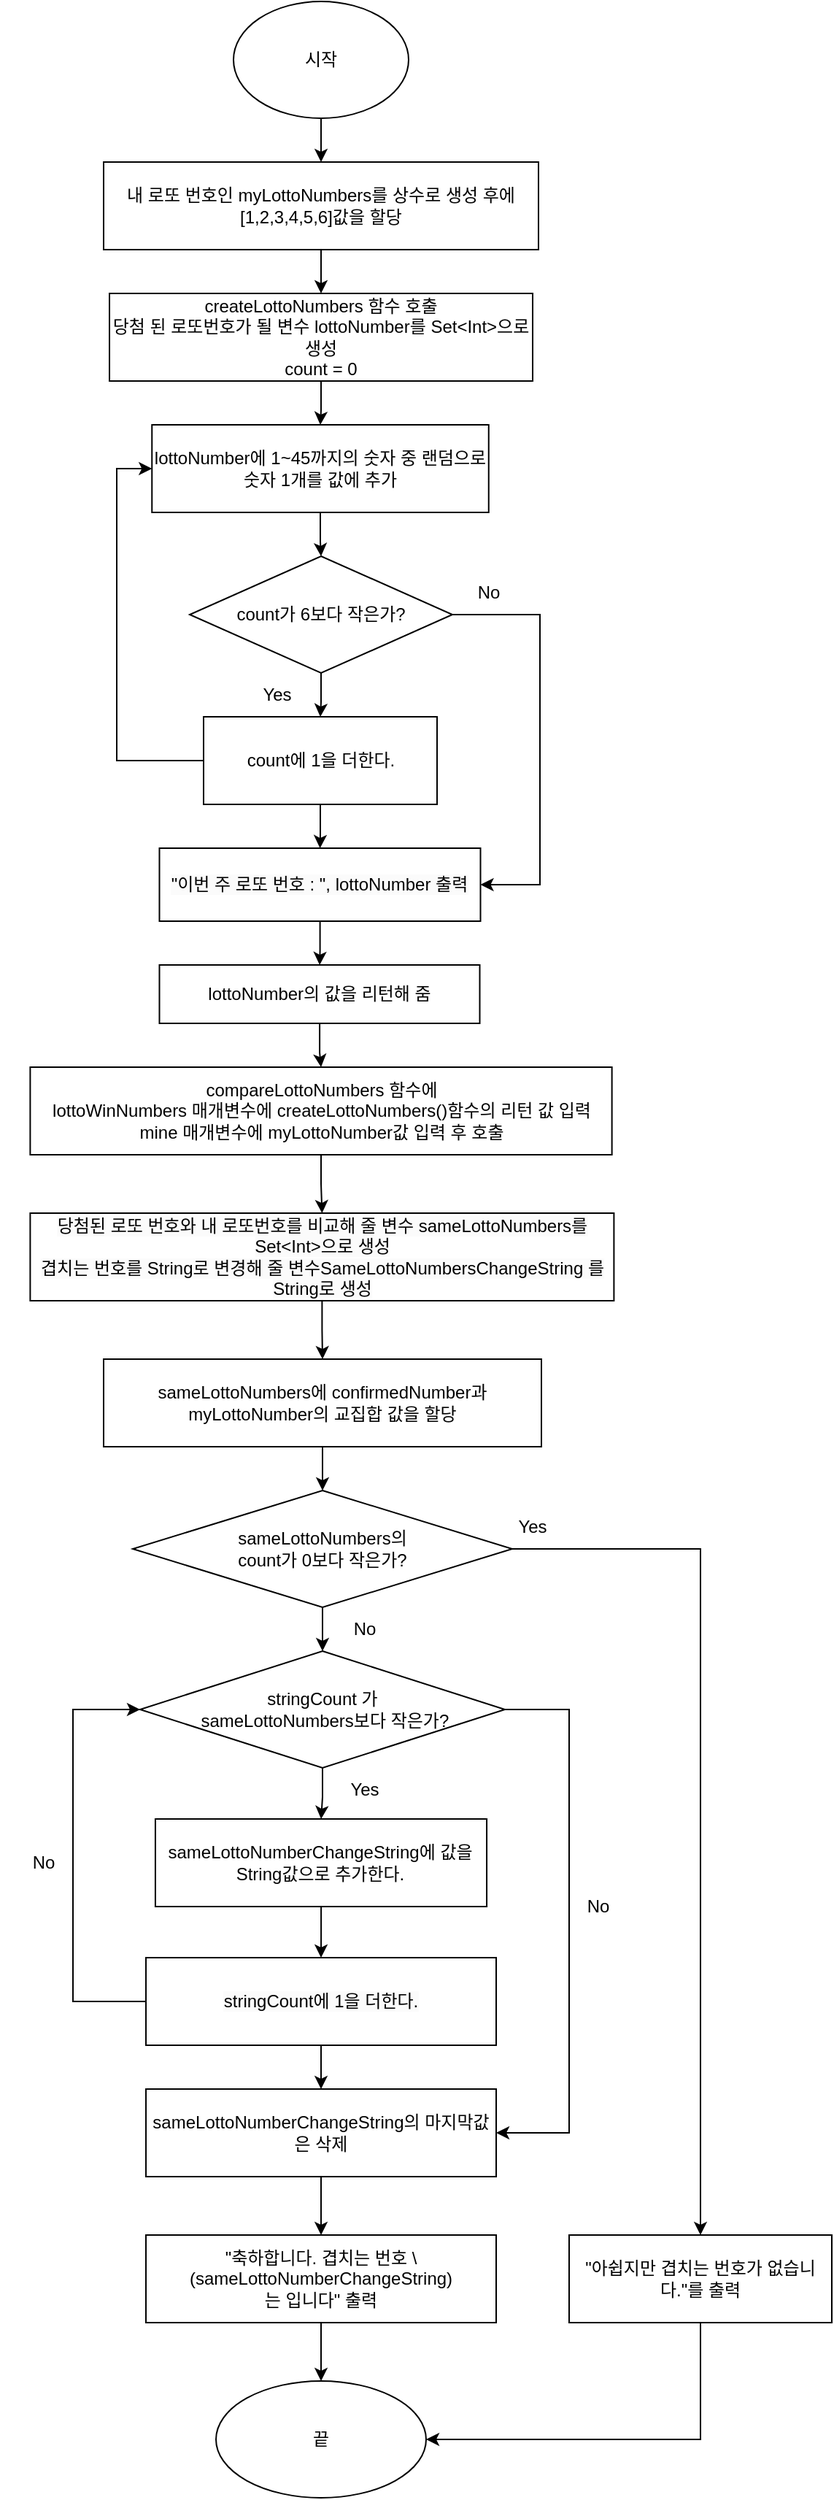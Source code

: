 <mxfile version="20.8.16" type="device"><diagram id="C5RBs43oDa-KdzZeNtuy" name="Page-1"><mxGraphModel dx="584" dy="665" grid="1" gridSize="10" guides="1" tooltips="1" connect="1" arrows="1" fold="1" page="1" pageScale="1" pageWidth="827" pageHeight="1169" math="0" shadow="0"><root><mxCell id="WIyWlLk6GJQsqaUBKTNV-0"/><mxCell id="WIyWlLk6GJQsqaUBKTNV-1" parent="WIyWlLk6GJQsqaUBKTNV-0"/><mxCell id="v951w9ajwlAHDqXELq3I-17" value="" style="edgeStyle=orthogonalEdgeStyle;rounded=0;orthogonalLoop=1;jettySize=auto;html=1;" parent="WIyWlLk6GJQsqaUBKTNV-1" source="3zpXG0Cg00qkaCqmDsO5-0" target="3zpXG0Cg00qkaCqmDsO5-3" edge="1"><mxGeometry relative="1" as="geometry"/></mxCell><mxCell id="3zpXG0Cg00qkaCqmDsO5-0" value="시작" style="ellipse;whiteSpace=wrap;html=1;" parent="WIyWlLk6GJQsqaUBKTNV-1" vertex="1"><mxGeometry x="340" y="20" width="120" height="80" as="geometry"/></mxCell><mxCell id="v951w9ajwlAHDqXELq3I-16" value="" style="edgeStyle=orthogonalEdgeStyle;rounded=0;orthogonalLoop=1;jettySize=auto;html=1;" parent="WIyWlLk6GJQsqaUBKTNV-1" source="3zpXG0Cg00qkaCqmDsO5-3" target="3zpXG0Cg00qkaCqmDsO5-19" edge="1"><mxGeometry relative="1" as="geometry"/></mxCell><mxCell id="3zpXG0Cg00qkaCqmDsO5-3" value="내 로또 번호인 myLottoNumbers를 상수로 생성 후에 [1,2,3,4,5,6]값을 할당" style="rounded=0;whiteSpace=wrap;html=1;" parent="WIyWlLk6GJQsqaUBKTNV-1" vertex="1"><mxGeometry x="251" y="130" width="298" height="60" as="geometry"/></mxCell><mxCell id="3zpXG0Cg00qkaCqmDsO5-9" style="edgeStyle=orthogonalEdgeStyle;rounded=0;orthogonalLoop=1;jettySize=auto;html=1;" parent="WIyWlLk6GJQsqaUBKTNV-1" source="3zpXG0Cg00qkaCqmDsO5-4" target="chvMWCPxVrdCn-8meSTj-0" edge="1"><mxGeometry relative="1" as="geometry"><mxPoint x="460" y="820" as="targetPoint"/><Array as="points"><mxPoint x="550" y="440"/><mxPoint x="550" y="625"/></Array></mxGeometry></mxCell><mxCell id="3zpXG0Cg00qkaCqmDsO5-14" value="" style="edgeStyle=orthogonalEdgeStyle;rounded=0;orthogonalLoop=1;jettySize=auto;html=1;" parent="WIyWlLk6GJQsqaUBKTNV-1" source="3zpXG0Cg00qkaCqmDsO5-4" target="3zpXG0Cg00qkaCqmDsO5-7" edge="1"><mxGeometry relative="1" as="geometry"/></mxCell><mxCell id="3zpXG0Cg00qkaCqmDsO5-4" value="count가 6보다 작은가?" style="rhombus;whiteSpace=wrap;html=1;rounded=0;" parent="WIyWlLk6GJQsqaUBKTNV-1" vertex="1"><mxGeometry x="310.01" y="400" width="180" height="80" as="geometry"/></mxCell><mxCell id="3zpXG0Cg00qkaCqmDsO5-13" value="" style="edgeStyle=orthogonalEdgeStyle;rounded=0;orthogonalLoop=1;jettySize=auto;html=1;" parent="WIyWlLk6GJQsqaUBKTNV-1" source="3zpXG0Cg00qkaCqmDsO5-6" target="3zpXG0Cg00qkaCqmDsO5-4" edge="1"><mxGeometry relative="1" as="geometry"/></mxCell><mxCell id="3zpXG0Cg00qkaCqmDsO5-6" value="lottoNumber에 1~45까지의 숫자 중 랜덤으로 숫자 1개를 값에 추가" style="rounded=0;whiteSpace=wrap;html=1;" parent="WIyWlLk6GJQsqaUBKTNV-1" vertex="1"><mxGeometry x="284.13" y="310" width="230.75" height="60" as="geometry"/></mxCell><mxCell id="3zpXG0Cg00qkaCqmDsO5-11" style="edgeStyle=orthogonalEdgeStyle;rounded=0;orthogonalLoop=1;jettySize=auto;html=1;entryX=0;entryY=0.5;entryDx=0;entryDy=0;" parent="WIyWlLk6GJQsqaUBKTNV-1" source="3zpXG0Cg00qkaCqmDsO5-7" target="3zpXG0Cg00qkaCqmDsO5-6" edge="1"><mxGeometry relative="1" as="geometry"><mxPoint x="310" y="380" as="targetPoint"/><Array as="points"><mxPoint x="260" y="540"/><mxPoint x="260" y="340"/></Array></mxGeometry></mxCell><mxCell id="chvMWCPxVrdCn-8meSTj-1" value="" style="edgeStyle=orthogonalEdgeStyle;rounded=0;orthogonalLoop=1;jettySize=auto;html=1;" edge="1" parent="WIyWlLk6GJQsqaUBKTNV-1" source="3zpXG0Cg00qkaCqmDsO5-7" target="chvMWCPxVrdCn-8meSTj-0"><mxGeometry relative="1" as="geometry"/></mxCell><mxCell id="3zpXG0Cg00qkaCqmDsO5-7" value="count에 1을 더한다." style="rounded=0;whiteSpace=wrap;html=1;" parent="WIyWlLk6GJQsqaUBKTNV-1" vertex="1"><mxGeometry x="319.5" y="510" width="160" height="60" as="geometry"/></mxCell><mxCell id="3zpXG0Cg00qkaCqmDsO5-10" value="No" style="text;html=1;strokeColor=none;fillColor=none;align=center;verticalAlign=middle;whiteSpace=wrap;rounded=0;" parent="WIyWlLk6GJQsqaUBKTNV-1" vertex="1"><mxGeometry x="485.01" y="410" width="60" height="30" as="geometry"/></mxCell><mxCell id="3zpXG0Cg00qkaCqmDsO5-16" value="Yes" style="text;html=1;strokeColor=none;fillColor=none;align=center;verticalAlign=middle;whiteSpace=wrap;rounded=0;" parent="WIyWlLk6GJQsqaUBKTNV-1" vertex="1"><mxGeometry x="340" y="480" width="60" height="30" as="geometry"/></mxCell><mxCell id="3zpXG0Cg00qkaCqmDsO5-22" value="" style="edgeStyle=orthogonalEdgeStyle;rounded=0;orthogonalLoop=1;jettySize=auto;html=1;" parent="WIyWlLk6GJQsqaUBKTNV-1" source="3zpXG0Cg00qkaCqmDsO5-19" target="3zpXG0Cg00qkaCqmDsO5-6" edge="1"><mxGeometry relative="1" as="geometry"/></mxCell><mxCell id="3zpXG0Cg00qkaCqmDsO5-19" value="createLottoNumbers 함수 호출&lt;br&gt;당첨 된 로또번호가 될 변수 lottoNumber를 Set&amp;lt;Int&amp;gt;으로&lt;br style=&quot;border-color: var(--border-color);&quot;&gt;생성&lt;br&gt;count = 0" style="rounded=0;whiteSpace=wrap;html=1;" parent="WIyWlLk6GJQsqaUBKTNV-1" vertex="1"><mxGeometry x="255.01" y="220" width="290" height="60" as="geometry"/></mxCell><mxCell id="v951w9ajwlAHDqXELq3I-18" value="" style="edgeStyle=orthogonalEdgeStyle;rounded=0;orthogonalLoop=1;jettySize=auto;html=1;" parent="WIyWlLk6GJQsqaUBKTNV-1" source="3zpXG0Cg00qkaCqmDsO5-23" target="v951w9ajwlAHDqXELq3I-0" edge="1"><mxGeometry relative="1" as="geometry"/></mxCell><mxCell id="3zpXG0Cg00qkaCqmDsO5-23" value="lottoNumber의 값을 리턴해 줌" style="rounded=0;whiteSpace=wrap;html=1;" parent="WIyWlLk6GJQsqaUBKTNV-1" vertex="1"><mxGeometry x="289.25" y="680" width="219.5" height="40" as="geometry"/></mxCell><mxCell id="chvMWCPxVrdCn-8meSTj-7" value="" style="edgeStyle=orthogonalEdgeStyle;rounded=0;orthogonalLoop=1;jettySize=auto;html=1;" edge="1" parent="WIyWlLk6GJQsqaUBKTNV-1" source="v951w9ajwlAHDqXELq3I-0" target="chvMWCPxVrdCn-8meSTj-6"><mxGeometry relative="1" as="geometry"/></mxCell><mxCell id="v951w9ajwlAHDqXELq3I-0" value="compareLottoNumbers 함수에 &lt;br&gt;lottoWinNumbers 매개변수에 createLottoNumbers()함수의 리턴 값 입력&lt;br&gt;mine 매개변수에&amp;nbsp;myLottoNumber값 입력 후 호출&lt;br&gt;" style="rounded=0;whiteSpace=wrap;html=1;" parent="WIyWlLk6GJQsqaUBKTNV-1" vertex="1"><mxGeometry x="200.7" y="750" width="398.62" height="60" as="geometry"/></mxCell><mxCell id="v951w9ajwlAHDqXELq3I-4" value="" style="edgeStyle=orthogonalEdgeStyle;rounded=0;orthogonalLoop=1;jettySize=auto;html=1;" parent="WIyWlLk6GJQsqaUBKTNV-1" source="v951w9ajwlAHDqXELq3I-1" target="v951w9ajwlAHDqXELq3I-3" edge="1"><mxGeometry relative="1" as="geometry"/></mxCell><mxCell id="v951w9ajwlAHDqXELq3I-1" value="sameLottoNumbers에 confirmedNumber과 myLottoNumber의 교집합 값을 할당" style="whiteSpace=wrap;html=1;rounded=0;" parent="WIyWlLk6GJQsqaUBKTNV-1" vertex="1"><mxGeometry x="251" y="950" width="300" height="60" as="geometry"/></mxCell><mxCell id="v951w9ajwlAHDqXELq3I-8" value="" style="edgeStyle=orthogonalEdgeStyle;rounded=0;orthogonalLoop=1;jettySize=auto;html=1;" parent="WIyWlLk6GJQsqaUBKTNV-1" source="v951w9ajwlAHDqXELq3I-3" target="v951w9ajwlAHDqXELq3I-7" edge="1"><mxGeometry relative="1" as="geometry"><Array as="points"><mxPoint x="550" y="1080"/><mxPoint x="550" y="1080"/></Array></mxGeometry></mxCell><mxCell id="v951w9ajwlAHDqXELq3I-19" value="" style="edgeStyle=orthogonalEdgeStyle;rounded=0;orthogonalLoop=1;jettySize=auto;html=1;" parent="WIyWlLk6GJQsqaUBKTNV-1" source="v951w9ajwlAHDqXELq3I-3" target="v951w9ajwlAHDqXELq3I-9" edge="1"><mxGeometry relative="1" as="geometry"/></mxCell><mxCell id="v951w9ajwlAHDqXELq3I-3" value="sameLottoNumbers의 &lt;br&gt;count가 0보다 작은가?" style="rhombus;whiteSpace=wrap;html=1;rounded=0;" parent="WIyWlLk6GJQsqaUBKTNV-1" vertex="1"><mxGeometry x="271" y="1040" width="260" height="80" as="geometry"/></mxCell><mxCell id="v951w9ajwlAHDqXELq3I-31" style="edgeStyle=orthogonalEdgeStyle;rounded=0;orthogonalLoop=1;jettySize=auto;html=1;entryX=1;entryY=0.5;entryDx=0;entryDy=0;" parent="WIyWlLk6GJQsqaUBKTNV-1" source="v951w9ajwlAHDqXELq3I-7" target="v951w9ajwlAHDqXELq3I-27" edge="1"><mxGeometry relative="1" as="geometry"><Array as="points"><mxPoint x="660" y="1690"/></Array></mxGeometry></mxCell><mxCell id="v951w9ajwlAHDqXELq3I-7" value="&quot;아쉽지만 겹치는 번호가 없습니다.&quot;를 출력" style="rounded=0;whiteSpace=wrap;html=1;" parent="WIyWlLk6GJQsqaUBKTNV-1" vertex="1"><mxGeometry x="570" y="1550" width="180" height="60" as="geometry"/></mxCell><mxCell id="v951w9ajwlAHDqXELq3I-20" value="" style="edgeStyle=orthogonalEdgeStyle;rounded=0;orthogonalLoop=1;jettySize=auto;html=1;" parent="WIyWlLk6GJQsqaUBKTNV-1" source="v951w9ajwlAHDqXELq3I-9" target="v951w9ajwlAHDqXELq3I-11" edge="1"><mxGeometry relative="1" as="geometry"/></mxCell><mxCell id="v951w9ajwlAHDqXELq3I-35" style="edgeStyle=orthogonalEdgeStyle;rounded=0;orthogonalLoop=1;jettySize=auto;html=1;entryX=1;entryY=0.5;entryDx=0;entryDy=0;" parent="WIyWlLk6GJQsqaUBKTNV-1" source="v951w9ajwlAHDqXELq3I-9" target="v951w9ajwlAHDqXELq3I-13" edge="1"><mxGeometry relative="1" as="geometry"><Array as="points"><mxPoint x="570" y="1190"/><mxPoint x="570" y="1480"/></Array></mxGeometry></mxCell><mxCell id="v951w9ajwlAHDqXELq3I-9" value="stringCount 가&lt;br&gt;&amp;nbsp;sameLottoNumbers보다 작은가?" style="rhombus;whiteSpace=wrap;html=1;" parent="WIyWlLk6GJQsqaUBKTNV-1" vertex="1"><mxGeometry x="276" y="1150" width="250" height="80" as="geometry"/></mxCell><mxCell id="v951w9ajwlAHDqXELq3I-25" value="" style="edgeStyle=orthogonalEdgeStyle;rounded=0;orthogonalLoop=1;jettySize=auto;html=1;" parent="WIyWlLk6GJQsqaUBKTNV-1" source="v951w9ajwlAHDqXELq3I-10" target="v951w9ajwlAHDqXELq3I-13" edge="1"><mxGeometry relative="1" as="geometry"/></mxCell><mxCell id="v951w9ajwlAHDqXELq3I-33" style="edgeStyle=orthogonalEdgeStyle;rounded=0;orthogonalLoop=1;jettySize=auto;html=1;entryX=0;entryY=0.5;entryDx=0;entryDy=0;" parent="WIyWlLk6GJQsqaUBKTNV-1" source="v951w9ajwlAHDqXELq3I-10" target="v951w9ajwlAHDqXELq3I-9" edge="1"><mxGeometry relative="1" as="geometry"><Array as="points"><mxPoint x="230" y="1390"/><mxPoint x="230" y="1190"/></Array></mxGeometry></mxCell><mxCell id="v951w9ajwlAHDqXELq3I-10" value="&lt;span style=&quot;color: rgb(0, 0, 0); font-family: Helvetica; font-size: 12px; font-style: normal; font-variant-ligatures: normal; font-variant-caps: normal; font-weight: 400; letter-spacing: normal; orphans: 2; text-align: center; text-indent: 0px; text-transform: none; widows: 2; word-spacing: 0px; -webkit-text-stroke-width: 0px; background-color: rgb(251, 251, 251); text-decoration-thickness: initial; text-decoration-style: initial; text-decoration-color: initial; float: none; display: inline !important;&quot;&gt;stringCount에 1을 더한다.&lt;/span&gt;" style="rounded=0;whiteSpace=wrap;html=1;" parent="WIyWlLk6GJQsqaUBKTNV-1" vertex="1"><mxGeometry x="280.01" y="1360" width="240" height="60" as="geometry"/></mxCell><mxCell id="v951w9ajwlAHDqXELq3I-24" value="" style="edgeStyle=orthogonalEdgeStyle;rounded=0;orthogonalLoop=1;jettySize=auto;html=1;" parent="WIyWlLk6GJQsqaUBKTNV-1" source="v951w9ajwlAHDqXELq3I-11" target="v951w9ajwlAHDqXELq3I-10" edge="1"><mxGeometry relative="1" as="geometry"/></mxCell><mxCell id="v951w9ajwlAHDqXELq3I-11" value="sameLottoNumberChangeString에 값을 String값으로 추가한다." style="rounded=0;whiteSpace=wrap;html=1;" parent="WIyWlLk6GJQsqaUBKTNV-1" vertex="1"><mxGeometry x="286.47" y="1265" width="227.07" height="60" as="geometry"/></mxCell><mxCell id="v951w9ajwlAHDqXELq3I-28" value="" style="edgeStyle=orthogonalEdgeStyle;rounded=0;orthogonalLoop=1;jettySize=auto;html=1;" parent="WIyWlLk6GJQsqaUBKTNV-1" source="v951w9ajwlAHDqXELq3I-12" target="v951w9ajwlAHDqXELq3I-27" edge="1"><mxGeometry relative="1" as="geometry"/></mxCell><mxCell id="v951w9ajwlAHDqXELq3I-12" value="&quot;축하합니다. 겹치는 번호 \(sameLottoNumberChangeString)&lt;br&gt;는 입니다&quot; 출력" style="rounded=0;whiteSpace=wrap;html=1;" parent="WIyWlLk6GJQsqaUBKTNV-1" vertex="1"><mxGeometry x="280" y="1550" width="240" height="60" as="geometry"/></mxCell><mxCell id="v951w9ajwlAHDqXELq3I-26" value="" style="edgeStyle=orthogonalEdgeStyle;rounded=0;orthogonalLoop=1;jettySize=auto;html=1;" parent="WIyWlLk6GJQsqaUBKTNV-1" source="v951w9ajwlAHDqXELq3I-13" target="v951w9ajwlAHDqXELq3I-12" edge="1"><mxGeometry relative="1" as="geometry"/></mxCell><mxCell id="v951w9ajwlAHDqXELq3I-13" value="sameLottoNumberChangeString의 마지막값은 삭제" style="rounded=0;whiteSpace=wrap;html=1;" parent="WIyWlLk6GJQsqaUBKTNV-1" vertex="1"><mxGeometry x="280.01" y="1450" width="240" height="60" as="geometry"/></mxCell><mxCell id="v951w9ajwlAHDqXELq3I-14" value="Yes" style="text;html=1;strokeColor=none;fillColor=none;align=center;verticalAlign=middle;whiteSpace=wrap;rounded=0;" parent="WIyWlLk6GJQsqaUBKTNV-1" vertex="1"><mxGeometry x="514.88" y="1050" width="60" height="30" as="geometry"/></mxCell><mxCell id="v951w9ajwlAHDqXELq3I-15" value="No" style="text;html=1;strokeColor=none;fillColor=none;align=center;verticalAlign=middle;whiteSpace=wrap;rounded=0;" parent="WIyWlLk6GJQsqaUBKTNV-1" vertex="1"><mxGeometry x="400" y="1120" width="60" height="30" as="geometry"/></mxCell><mxCell id="v951w9ajwlAHDqXELq3I-27" value="끝" style="ellipse;whiteSpace=wrap;html=1;rounded=0;" parent="WIyWlLk6GJQsqaUBKTNV-1" vertex="1"><mxGeometry x="328.01" y="1650" width="143.99" height="80" as="geometry"/></mxCell><mxCell id="v951w9ajwlAHDqXELq3I-32" value="Yes" style="text;html=1;strokeColor=none;fillColor=none;align=center;verticalAlign=middle;whiteSpace=wrap;rounded=0;" parent="WIyWlLk6GJQsqaUBKTNV-1" vertex="1"><mxGeometry x="400" y="1230" width="60" height="30" as="geometry"/></mxCell><mxCell id="v951w9ajwlAHDqXELq3I-34" value="No" style="text;html=1;strokeColor=none;fillColor=none;align=center;verticalAlign=middle;whiteSpace=wrap;rounded=0;" parent="WIyWlLk6GJQsqaUBKTNV-1" vertex="1"><mxGeometry x="180" y="1280" width="60" height="30" as="geometry"/></mxCell><mxCell id="v951w9ajwlAHDqXELq3I-36" value="No" style="text;html=1;strokeColor=none;fillColor=none;align=center;verticalAlign=middle;whiteSpace=wrap;rounded=0;" parent="WIyWlLk6GJQsqaUBKTNV-1" vertex="1"><mxGeometry x="560" y="1310" width="60" height="30" as="geometry"/></mxCell><mxCell id="chvMWCPxVrdCn-8meSTj-5" value="" style="edgeStyle=orthogonalEdgeStyle;rounded=0;orthogonalLoop=1;jettySize=auto;html=1;" edge="1" parent="WIyWlLk6GJQsqaUBKTNV-1" source="chvMWCPxVrdCn-8meSTj-0" target="3zpXG0Cg00qkaCqmDsO5-23"><mxGeometry relative="1" as="geometry"/></mxCell><mxCell id="chvMWCPxVrdCn-8meSTj-0" value="&lt;span style=&quot;color: rgb(0, 0, 0); font-family: Helvetica; font-size: 12px; font-style: normal; font-variant-ligatures: normal; font-variant-caps: normal; font-weight: 400; letter-spacing: normal; orphans: 2; text-align: center; text-indent: 0px; text-transform: none; widows: 2; word-spacing: 0px; -webkit-text-stroke-width: 0px; background-color: rgb(251, 251, 251); text-decoration-thickness: initial; text-decoration-style: initial; text-decoration-color: initial; float: none; display: inline !important;&quot;&gt;&quot;이번 주 로또 번호 : &quot;, lottoNumber 출력&lt;/span&gt;" style="rounded=0;whiteSpace=wrap;html=1;" vertex="1" parent="WIyWlLk6GJQsqaUBKTNV-1"><mxGeometry x="289.25" y="600" width="220" height="50" as="geometry"/></mxCell><mxCell id="chvMWCPxVrdCn-8meSTj-8" value="" style="edgeStyle=orthogonalEdgeStyle;rounded=0;orthogonalLoop=1;jettySize=auto;html=1;" edge="1" parent="WIyWlLk6GJQsqaUBKTNV-1" source="chvMWCPxVrdCn-8meSTj-6" target="v951w9ajwlAHDqXELq3I-1"><mxGeometry relative="1" as="geometry"/></mxCell><mxCell id="chvMWCPxVrdCn-8meSTj-6" value="&lt;meta charset=&quot;utf-8&quot;&gt;&lt;span style=&quot;color: rgb(0, 0, 0); font-family: Helvetica; font-size: 12px; font-style: normal; font-variant-ligatures: normal; font-variant-caps: normal; font-weight: 400; letter-spacing: normal; orphans: 2; text-align: center; text-indent: 0px; text-transform: none; widows: 2; word-spacing: 0px; -webkit-text-stroke-width: 0px; background-color: rgb(251, 251, 251); text-decoration-thickness: initial; text-decoration-style: initial; text-decoration-color: initial; float: none; display: inline !important;&quot;&gt;당첨된 로또 번호와 내 로또번호를 비교해 줄 변수 sameLottoNumbers를 Set&amp;lt;Int&amp;gt;으로 생성&lt;/span&gt;&lt;br style=&quot;border-color: var(--border-color); color: rgb(0, 0, 0); font-family: Helvetica; font-size: 12px; font-style: normal; font-variant-ligatures: normal; font-variant-caps: normal; font-weight: 400; letter-spacing: normal; orphans: 2; text-align: center; text-indent: 0px; text-transform: none; widows: 2; word-spacing: 0px; -webkit-text-stroke-width: 0px; background-color: rgb(251, 251, 251); text-decoration-thickness: initial; text-decoration-style: initial; text-decoration-color: initial;&quot;&gt;&lt;span style=&quot;color: rgb(0, 0, 0); font-family: Helvetica; font-size: 12px; font-style: normal; font-variant-ligatures: normal; font-variant-caps: normal; font-weight: 400; letter-spacing: normal; orphans: 2; text-align: center; text-indent: 0px; text-transform: none; widows: 2; word-spacing: 0px; -webkit-text-stroke-width: 0px; background-color: rgb(251, 251, 251); text-decoration-thickness: initial; text-decoration-style: initial; text-decoration-color: initial; float: none; display: inline !important;&quot;&gt;겹치는 번호를 String로 변경해 줄 변수SameLottoNumbersChangeString 를String로 생성&lt;/span&gt;" style="rounded=0;whiteSpace=wrap;html=1;" vertex="1" parent="WIyWlLk6GJQsqaUBKTNV-1"><mxGeometry x="200.7" y="850" width="400" height="60" as="geometry"/></mxCell></root></mxGraphModel></diagram></mxfile>